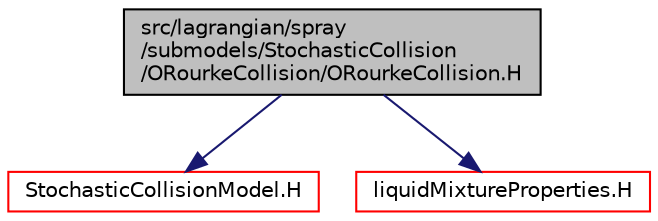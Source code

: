 digraph "src/lagrangian/spray/submodels/StochasticCollision/ORourkeCollision/ORourkeCollision.H"
{
  bgcolor="transparent";
  edge [fontname="Helvetica",fontsize="10",labelfontname="Helvetica",labelfontsize="10"];
  node [fontname="Helvetica",fontsize="10",shape=record];
  Node1 [label="src/lagrangian/spray\l/submodels/StochasticCollision\l/ORourkeCollision/ORourkeCollision.H",height=0.2,width=0.4,color="black", fillcolor="grey75", style="filled", fontcolor="black"];
  Node1 -> Node2 [color="midnightblue",fontsize="10",style="solid",fontname="Helvetica"];
  Node2 [label="StochasticCollisionModel.H",height=0.2,width=0.4,color="red",URL="$a06733.html"];
  Node1 -> Node3 [color="midnightblue",fontsize="10",style="solid",fontname="Helvetica"];
  Node3 [label="liquidMixtureProperties.H",height=0.2,width=0.4,color="red",URL="$a09991.html"];
}

